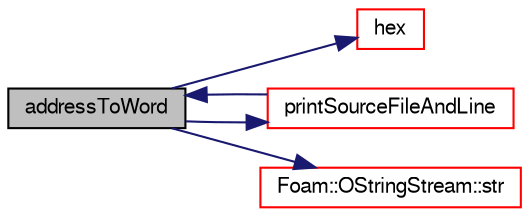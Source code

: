 digraph "addressToWord"
{
  bgcolor="transparent";
  edge [fontname="FreeSans",fontsize="10",labelfontname="FreeSans",labelfontsize="10"];
  node [fontname="FreeSans",fontsize="10",shape=record];
  rankdir="LR";
  Node129510 [label="addressToWord",height=0.2,width=0.4,color="black", fillcolor="grey75", style="filled", fontcolor="black"];
  Node129510 -> Node129511 [color="midnightblue",fontsize="10",style="solid",fontname="FreeSans"];
  Node129511 [label="hex",height=0.2,width=0.4,color="red",URL="$a21124.html#a4ddae43d14dd72d6b0cd9ab61fe4e04e"];
  Node129510 -> Node129516 [color="midnightblue",fontsize="10",style="solid",fontname="FreeSans"];
  Node129516 [label="printSourceFileAndLine",height=0.2,width=0.4,color="red",URL="$a21124.html#acef53166bf4ca64567faafac3eaa8e04"];
  Node129516 -> Node129510 [color="midnightblue",fontsize="10",style="solid",fontname="FreeSans"];
  Node129510 -> Node129557 [color="midnightblue",fontsize="10",style="solid",fontname="FreeSans"];
  Node129557 [label="Foam::OStringStream::str",height=0.2,width=0.4,color="red",URL="$a26302.html#ae403f14d61d9789a749ee28fc10a50a9",tooltip="Return the string. "];
}
